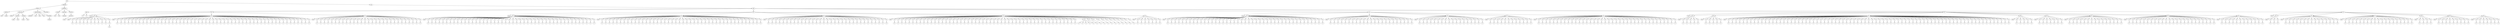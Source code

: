 digraph Tree {
	"t0" [label = "TEI"];
	"t1" [label = "teiHeader"];
	"t2" [label = "fileDesc"];
	"t3" [label = "titleStmt"];
	"t4" [label = "title"];
	"t5" [label = "author"];
	"t6" [label = "editionStmt"];
	"t7" [label = "edition"];
	"t8" [label = "respStmt"];
	"t9" [label = "name"];
	"t10" [label = "resp"];
	"t11" [label = "respStmt"];
	"t12" [label = "name"];
	"t13" [label = "resp"];
	"t14" [label = "publicationStmt"];
	"t15" [label = "publisher"];
	"t16" [label = "date"];
	"t17" [label = "idno"];
	"t18" [label = "idno"];
	"t19" [label = "availability"];
	"t20" [label = "licence"];
	"t21" [label = "sourceDesc"];
	"t22" [label = "profileDesc"];
	"t23" [label = "creation"];
	"t24" [label = "date"];
	"t25" [label = "date"];
	"t26" [label = "langUsage"];
	"t27" [label = "language"];
	"t28" [label = "textClass"];
	"t29" [label = "keywords"];
	"t30" [label = "term"];
	"t31" [label = "text"];
	"t32" [label = "body"];
	"t33" [label = "head"];
	"t34" [label = "lb"];
	"t35" [label = "hi"];
	"t36" [label = "div1"];
	"t37" [label = "head"];
	"t38" [label = "div2"];
	"t39" [label = "head"];
	"t40" [label = "sp"];
	"t41" [label = "p"];
	"t42" [label = "sp"];
	"t43" [label = "p"];
	"t44" [label = "sp"];
	"t45" [label = "p"];
	"t46" [label = "sp"];
	"t47" [label = "p"];
	"t48" [label = "sp"];
	"t49" [label = "p"];
	"t50" [label = "sp"];
	"t51" [label = "p"];
	"t52" [label = "sp"];
	"t53" [label = "p"];
	"t54" [label = "sp"];
	"t55" [label = "p"];
	"t56" [label = "sp"];
	"t57" [label = "p"];
	"t58" [label = "sp"];
	"t59" [label = "p"];
	"t60" [label = "sp"];
	"t61" [label = "p"];
	"t62" [label = "hi"];
	"t63" [label = "div2"];
	"t64" [label = "head"];
	"t65" [label = "sp"];
	"t66" [label = "p"];
	"t67" [label = "sp"];
	"t68" [label = "p"];
	"t69" [label = "sp"];
	"t70" [label = "p"];
	"t71" [label = "sp"];
	"t72" [label = "p"];
	"t73" [label = "sp"];
	"t74" [label = "p"];
	"t75" [label = "sp"];
	"t76" [label = "p"];
	"t77" [label = "sp"];
	"t78" [label = "p"];
	"t79" [label = "sp"];
	"t80" [label = "p"];
	"t81" [label = "sp"];
	"t82" [label = "p"];
	"t83" [label = "sp"];
	"t84" [label = "p"];
	"t85" [label = "sp"];
	"t86" [label = "p"];
	"t87" [label = "sp"];
	"t88" [label = "p"];
	"t89" [label = "sp"];
	"t90" [label = "p"];
	"t91" [label = "sp"];
	"t92" [label = "p"];
	"t93" [label = "sp"];
	"t94" [label = "p"];
	"t95" [label = "sp"];
	"t96" [label = "p"];
	"t97" [label = "sp"];
	"t98" [label = "p"];
	"t99" [label = "sp"];
	"t100" [label = "p"];
	"t101" [label = "sp"];
	"t102" [label = "p"];
	"t103" [label = "sp"];
	"t104" [label = "p"];
	"t105" [label = "sp"];
	"t106" [label = "p"];
	"t107" [label = "sp"];
	"t108" [label = "p"];
	"t109" [label = "sp"];
	"t110" [label = "p"];
	"t111" [label = "sp"];
	"t112" [label = "p"];
	"t113" [label = "sp"];
	"t114" [label = "p"];
	"t115" [label = "sp"];
	"t116" [label = "p"];
	"t117" [label = "sp"];
	"t118" [label = "p"];
	"t119" [label = "sp"];
	"t120" [label = "p"];
	"t121" [label = "sp"];
	"t122" [label = "p"];
	"t123" [label = "sp"];
	"t124" [label = "p"];
	"t125" [label = "sp"];
	"t126" [label = "p"];
	"t127" [label = "sp"];
	"t128" [label = "p"];
	"t129" [label = "sp"];
	"t130" [label = "p"];
	"t131" [label = "sp"];
	"t132" [label = "p"];
	"t133" [label = "sp"];
	"t134" [label = "p"];
	"t135" [label = "sp"];
	"t136" [label = "p"];
	"t137" [label = "sp"];
	"t138" [label = "p"];
	"t139" [label = "sp"];
	"t140" [label = "p"];
	"t141" [label = "sp"];
	"t142" [label = "p"];
	"t143" [label = "sp"];
	"t144" [label = "p"];
	"t145" [label = "sp"];
	"t146" [label = "p"];
	"t147" [label = "sp"];
	"t148" [label = "p"];
	"t149" [label = "sp"];
	"t150" [label = "p"];
	"t151" [label = "sp"];
	"t152" [label = "p"];
	"t153" [label = "sp"];
	"t154" [label = "p"];
	"t155" [label = "sp"];
	"t156" [label = "p"];
	"t157" [label = "sp"];
	"t158" [label = "p"];
	"t159" [label = "sp"];
	"t160" [label = "p"];
	"t161" [label = "sp"];
	"t162" [label = "p"];
	"t163" [label = "sp"];
	"t164" [label = "p"];
	"t165" [label = "sp"];
	"t166" [label = "p"];
	"t167" [label = "sp"];
	"t168" [label = "p"];
	"t169" [label = "sp"];
	"t170" [label = "p"];
	"t171" [label = "div2"];
	"t172" [label = "head"];
	"t173" [label = "sp"];
	"t174" [label = "p"];
	"t175" [label = "sp"];
	"t176" [label = "p"];
	"t177" [label = "sp"];
	"t178" [label = "p"];
	"t179" [label = "sp"];
	"t180" [label = "p"];
	"t181" [label = "sp"];
	"t182" [label = "p"];
	"t183" [label = "sp"];
	"t184" [label = "p"];
	"t185" [label = "sp"];
	"t186" [label = "p"];
	"t187" [label = "sp"];
	"t188" [label = "p"];
	"t189" [label = "sp"];
	"t190" [label = "p"];
	"t191" [label = "sp"];
	"t192" [label = "p"];
	"t193" [label = "sp"];
	"t194" [label = "p"];
	"t195" [label = "sp"];
	"t196" [label = "p"];
	"t197" [label = "sp"];
	"t198" [label = "p"];
	"t199" [label = "sp"];
	"t200" [label = "p"];
	"t201" [label = "sp"];
	"t202" [label = "p"];
	"t203" [label = "sp"];
	"t204" [label = "p"];
	"t205" [label = "sp"];
	"t206" [label = "p"];
	"t207" [label = "sp"];
	"t208" [label = "p"];
	"t209" [label = "sp"];
	"t210" [label = "p"];
	"t211" [label = "sp"];
	"t212" [label = "p"];
	"t213" [label = "sp"];
	"t214" [label = "p"];
	"t215" [label = "sp"];
	"t216" [label = "p"];
	"t217" [label = "sp"];
	"t218" [label = "p"];
	"t219" [label = "sp"];
	"t220" [label = "p"];
	"t221" [label = "sp"];
	"t222" [label = "p"];
	"t223" [label = "sp"];
	"t224" [label = "p"];
	"t225" [label = "sp"];
	"t226" [label = "p"];
	"t227" [label = "sp"];
	"t228" [label = "p"];
	"t229" [label = "sp"];
	"t230" [label = "p"];
	"t231" [label = "div1"];
	"t232" [label = "head"];
	"t233" [label = "div2"];
	"t234" [label = "head"];
	"t235" [label = "sp"];
	"t236" [label = "p"];
	"t237" [label = "sp"];
	"t238" [label = "p"];
	"t239" [label = "sp"];
	"t240" [label = "p"];
	"t241" [label = "sp"];
	"t242" [label = "p"];
	"t243" [label = "sp"];
	"t244" [label = "p"];
	"t245" [label = "sp"];
	"t246" [label = "p"];
	"t247" [label = "sp"];
	"t248" [label = "p"];
	"t249" [label = "sp"];
	"t250" [label = "p"];
	"t251" [label = "sp"];
	"t252" [label = "p"];
	"t253" [label = "sp"];
	"t254" [label = "p"];
	"t255" [label = "sp"];
	"t256" [label = "p"];
	"t257" [label = "sp"];
	"t258" [label = "p"];
	"t259" [label = "sp"];
	"t260" [label = "p"];
	"t261" [label = "sp"];
	"t262" [label = "p"];
	"t263" [label = "sp"];
	"t264" [label = "p"];
	"t265" [label = "sp"];
	"t266" [label = "p"];
	"t267" [label = "sp"];
	"t268" [label = "p"];
	"t269" [label = "sp"];
	"t270" [label = "p"];
	"t271" [label = "sp"];
	"t272" [label = "p"];
	"t273" [label = "sp"];
	"t274" [label = "p"];
	"t275" [label = "sp"];
	"t276" [label = "p"];
	"t277" [label = "sp"];
	"t278" [label = "p"];
	"t279" [label = "sp"];
	"t280" [label = "p"];
	"t281" [label = "sp"];
	"t282" [label = "p"];
	"t283" [label = "sp"];
	"t284" [label = "p"];
	"t285" [label = "sp"];
	"t286" [label = "p"];
	"t287" [label = "sp"];
	"t288" [label = "p"];
	"t289" [label = "sp"];
	"t290" [label = "p"];
	"t291" [label = "sp"];
	"t292" [label = "p"];
	"t293" [label = "sp"];
	"t294" [label = "p"];
	"t295" [label = "sp"];
	"t296" [label = "p"];
	"t297" [label = "sp"];
	"t298" [label = "p"];
	"t299" [label = "sp"];
	"t300" [label = "p"];
	"t301" [label = "sp"];
	"t302" [label = "p"];
	"t303" [label = "sp"];
	"t304" [label = "p"];
	"t305" [label = "sp"];
	"t306" [label = "p"];
	"t307" [label = "sp"];
	"t308" [label = "p"];
	"t309" [label = "sp"];
	"t310" [label = "p"];
	"t311" [label = "sp"];
	"t312" [label = "p"];
	"t313" [label = "sp"];
	"t314" [label = "p"];
	"t315" [label = "sp"];
	"t316" [label = "p"];
	"t317" [label = "sp"];
	"t318" [label = "p"];
	"t319" [label = "sp"];
	"t320" [label = "p"];
	"t321" [label = "sp"];
	"t322" [label = "p"];
	"t323" [label = "sp"];
	"t324" [label = "p"];
	"t325" [label = "sp"];
	"t326" [label = "p"];
	"t327" [label = "div2"];
	"t328" [label = "head"];
	"t329" [label = "sp"];
	"t330" [label = "p"];
	"t331" [label = "sp"];
	"t332" [label = "p"];
	"t333" [label = "sp"];
	"t334" [label = "p"];
	"t335" [label = "sp"];
	"t336" [label = "p"];
	"t337" [label = "sp"];
	"t338" [label = "p"];
	"t339" [label = "sp"];
	"t340" [label = "p"];
	"t341" [label = "sp"];
	"t342" [label = "p"];
	"t343" [label = "sp"];
	"t344" [label = "p"];
	"t345" [label = "sp"];
	"t346" [label = "p"];
	"t347" [label = "sp"];
	"t348" [label = "p"];
	"t349" [label = "sp"];
	"t350" [label = "p"];
	"t351" [label = "sp"];
	"t352" [label = "p"];
	"t353" [label = "sp"];
	"t354" [label = "p"];
	"t355" [label = "sp"];
	"t356" [label = "p"];
	"t357" [label = "sp"];
	"t358" [label = "p"];
	"t359" [label = "sp"];
	"t360" [label = "p"];
	"t361" [label = "sp"];
	"t362" [label = "p"];
	"t363" [label = "sp"];
	"t364" [label = "p"];
	"t365" [label = "sp"];
	"t366" [label = "p"];
	"t367" [label = "sp"];
	"t368" [label = "p"];
	"t369" [label = "sp"];
	"t370" [label = "p"];
	"t371" [label = "sp"];
	"t372" [label = "p"];
	"t373" [label = "sp"];
	"t374" [label = "p"];
	"t375" [label = "sp"];
	"t376" [label = "p"];
	"t377" [label = "sp"];
	"t378" [label = "p"];
	"t379" [label = "sp"];
	"t380" [label = "p"];
	"t381" [label = "sp"];
	"t382" [label = "p"];
	"t383" [label = "sp"];
	"t384" [label = "p"];
	"t385" [label = "sp"];
	"t386" [label = "p"];
	"t387" [label = "sp"];
	"t388" [label = "p"];
	"t389" [label = "sp"];
	"t390" [label = "p"];
	"t391" [label = "sp"];
	"t392" [label = "p"];
	"t393" [label = "sp"];
	"t394" [label = "p"];
	"t395" [label = "sp"];
	"t396" [label = "p"];
	"t397" [label = "sp"];
	"t398" [label = "p"];
	"t399" [label = "sp"];
	"t400" [label = "p"];
	"t401" [label = "sp"];
	"t402" [label = "p"];
	"t403" [label = "sp"];
	"t404" [label = "p"];
	"t405" [label = "sp"];
	"t406" [label = "p"];
	"t407" [label = "sp"];
	"t408" [label = "p"];
	"t409" [label = "sp"];
	"t410" [label = "p"];
	"t411" [label = "sp"];
	"t412" [label = "p"];
	"t413" [label = "sp"];
	"t414" [label = "p"];
	"t415" [label = "sp"];
	"t416" [label = "p"];
	"t417" [label = "div2"];
	"t418" [label = "head"];
	"t419" [label = "sp"];
	"t420" [label = "p"];
	"t421" [label = "sp"];
	"t422" [label = "p"];
	"t423" [label = "sp"];
	"t424" [label = "p"];
	"t425" [label = "sp"];
	"t426" [label = "p"];
	"t427" [label = "sp"];
	"t428" [label = "p"];
	"t429" [label = "sp"];
	"t430" [label = "p"];
	"t431" [label = "sp"];
	"t432" [label = "p"];
	"t433" [label = "sp"];
	"t434" [label = "p"];
	"t435" [label = "sp"];
	"t436" [label = "p"];
	"t437" [label = "sp"];
	"t438" [label = "p"];
	"t439" [label = "sp"];
	"t440" [label = "p"];
	"t441" [label = "sp"];
	"t442" [label = "p"];
	"t443" [label = "sp"];
	"t444" [label = "p"];
	"t445" [label = "sp"];
	"t446" [label = "p"];
	"t447" [label = "sp"];
	"t448" [label = "p"];
	"t449" [label = "sp"];
	"t450" [label = "p"];
	"t451" [label = "sp"];
	"t452" [label = "p"];
	"t453" [label = "sp"];
	"t454" [label = "p"];
	"t455" [label = "sp"];
	"t456" [label = "p"];
	"t457" [label = "sp"];
	"t458" [label = "p"];
	"t459" [label = "sp"];
	"t460" [label = "p"];
	"t461" [label = "sp"];
	"t462" [label = "p"];
	"t463" [label = "sp"];
	"t464" [label = "p"];
	"t465" [label = "sp"];
	"t466" [label = "p"];
	"t467" [label = "sp"];
	"t468" [label = "p"];
	"t469" [label = "sp"];
	"t470" [label = "p"];
	"t471" [label = "sp"];
	"t472" [label = "p"];
	"t473" [label = "sp"];
	"t474" [label = "p"];
	"t475" [label = "sp"];
	"t476" [label = "p"];
	"t477" [label = "sp"];
	"t478" [label = "p"];
	"t479" [label = "sp"];
	"t480" [label = "p"];
	"t481" [label = "sp"];
	"t482" [label = "p"];
	"t483" [label = "sp"];
	"t484" [label = "p"];
	"t485" [label = "div2"];
	"t486" [label = "head"];
	"t487" [label = "sp"];
	"t488" [label = "p"];
	"t489" [label = "sp"];
	"t490" [label = "p"];
	"t491" [label = "sp"];
	"t492" [label = "p"];
	"t493" [label = "sp"];
	"t494" [label = "p"];
	"t495" [label = "sp"];
	"t496" [label = "p"];
	"t497" [label = "sp"];
	"t498" [label = "p"];
	"t499" [label = "sp"];
	"t500" [label = "p"];
	"t501" [label = "sp"];
	"t502" [label = "p"];
	"t503" [label = "sp"];
	"t504" [label = "p"];
	"t505" [label = "sp"];
	"t506" [label = "p"];
	"t507" [label = "sp"];
	"t508" [label = "p"];
	"t509" [label = "sp"];
	"t510" [label = "p"];
	"t511" [label = "sp"];
	"t512" [label = "p"];
	"t513" [label = "sp"];
	"t514" [label = "p"];
	"t515" [label = "sp"];
	"t516" [label = "p"];
	"t517" [label = "sp"];
	"t518" [label = "p"];
	"t519" [label = "sp"];
	"t520" [label = "p"];
	"t521" [label = "sp"];
	"t522" [label = "p"];
	"t523" [label = "sp"];
	"t524" [label = "p"];
	"t525" [label = "sp"];
	"t526" [label = "p"];
	"t527" [label = "sp"];
	"t528" [label = "p"];
	"t529" [label = "sp"];
	"t530" [label = "p"];
	"t531" [label = "sp"];
	"t532" [label = "p"];
	"t533" [label = "sp"];
	"t534" [label = "p"];
	"t535" [label = "sp"];
	"t536" [label = "p"];
	"t537" [label = "sp"];
	"t538" [label = "p"];
	"t539" [label = "sp"];
	"t540" [label = "p"];
	"t541" [label = "sp"];
	"t542" [label = "p"];
	"t543" [label = "sp"];
	"t544" [label = "p"];
	"t545" [label = "sp"];
	"t546" [label = "p"];
	"t547" [label = "sp"];
	"t548" [label = "p"];
	"t549" [label = "sp"];
	"t550" [label = "p"];
	"t551" [label = "sp"];
	"t552" [label = "p"];
	"t553" [label = "sp"];
	"t554" [label = "p"];
	"t555" [label = "sp"];
	"t556" [label = "p"];
	"t557" [label = "sp"];
	"t558" [label = "p"];
	"t559" [label = "sp"];
	"t560" [label = "p"];
	"t561" [label = "sp"];
	"t562" [label = "p"];
	"t563" [label = "sp"];
	"t564" [label = "p"];
	"t565" [label = "sp"];
	"t566" [label = "p"];
	"t567" [label = "sp"];
	"t568" [label = "p"];
	"t569" [label = "sp"];
	"t570" [label = "p"];
	"t571" [label = "sp"];
	"t572" [label = "p"];
	"t573" [label = "sp"];
	"t574" [label = "p"];
	"t575" [label = "sp"];
	"t576" [label = "p"];
	"t577" [label = "sp"];
	"t578" [label = "p"];
	"t579" [label = "sp"];
	"t580" [label = "p"];
	"t581" [label = "sp"];
	"t582" [label = "p"];
	"t583" [label = "sp"];
	"t584" [label = "p"];
	"t585" [label = "sp"];
	"t586" [label = "p"];
	"t587" [label = "sp"];
	"t588" [label = "p"];
	"t589" [label = "p"];
	"t590" [label = "p"];
	"t591" [label = "p"];
	"t592" [label = "p"];
	"t593" [label = "sp"];
	"t594" [label = "p"];
	"t595" [label = "sp"];
	"t596" [label = "p"];
	"t597" [label = "sp"];
	"t598" [label = "p"];
	"t599" [label = "sp"];
	"t600" [label = "p"];
	"t601" [label = "sp"];
	"t602" [label = "p"];
	"t603" [label = "sp"];
	"t604" [label = "p"];
	"t605" [label = "sp"];
	"t606" [label = "p"];
	"t607" [label = "sp"];
	"t608" [label = "p"];
	"t609" [label = "sp"];
	"t610" [label = "p"];
	"t611" [label = "sp"];
	"t612" [label = "p"];
	"t613" [label = "sp"];
	"t614" [label = "p"];
	"t615" [label = "div2"];
	"t616" [label = "head"];
	"t617" [label = "sp"];
	"t618" [label = "p"];
	"t619" [label = "sp"];
	"t620" [label = "p"];
	"t621" [label = "sp"];
	"t622" [label = "p"];
	"t623" [label = "sp"];
	"t624" [label = "p"];
	"t625" [label = "sp"];
	"t626" [label = "p"];
	"t627" [label = "sp"];
	"t628" [label = "p"];
	"t629" [label = "sp"];
	"t630" [label = "p"];
	"t631" [label = "div1"];
	"t632" [label = "head"];
	"t633" [label = "div2"];
	"t634" [label = "head"];
	"t635" [label = "sp"];
	"t636" [label = "p"];
	"t637" [label = "sp"];
	"t638" [label = "p"];
	"t639" [label = "sp"];
	"t640" [label = "p"];
	"t641" [label = "sp"];
	"t642" [label = "p"];
	"t643" [label = "sp"];
	"t644" [label = "p"];
	"t645" [label = "sp"];
	"t646" [label = "p"];
	"t647" [label = "sp"];
	"t648" [label = "p"];
	"t649" [label = "sp"];
	"t650" [label = "p"];
	"t651" [label = "sp"];
	"t652" [label = "p"];
	"t653" [label = "sp"];
	"t654" [label = "p"];
	"t655" [label = "sp"];
	"t656" [label = "p"];
	"t657" [label = "sp"];
	"t658" [label = "p"];
	"t659" [label = "sp"];
	"t660" [label = "p"];
	"t661" [label = "sp"];
	"t662" [label = "p"];
	"t663" [label = "sp"];
	"t664" [label = "p"];
	"t665" [label = "sp"];
	"t666" [label = "p"];
	"t667" [label = "sp"];
	"t668" [label = "p"];
	"t669" [label = "sp"];
	"t670" [label = "p"];
	"t671" [label = "sp"];
	"t672" [label = "p"];
	"t673" [label = "sp"];
	"t674" [label = "p"];
	"t675" [label = "sp"];
	"t676" [label = "p"];
	"t677" [label = "sp"];
	"t678" [label = "p"];
	"t679" [label = "sp"];
	"t680" [label = "p"];
	"t681" [label = "sp"];
	"t682" [label = "p"];
	"t683" [label = "sp"];
	"t684" [label = "p"];
	"t685" [label = "sp"];
	"t686" [label = "p"];
	"t687" [label = "sp"];
	"t688" [label = "p"];
	"t689" [label = "sp"];
	"t690" [label = "p"];
	"t691" [label = "sp"];
	"t692" [label = "p"];
	"t693" [label = "sp"];
	"t694" [label = "p"];
	"t695" [label = "sp"];
	"t696" [label = "p"];
	"t697" [label = "sp"];
	"t698" [label = "p"];
	"t699" [label = "sp"];
	"t700" [label = "p"];
	"t701" [label = "sp"];
	"t702" [label = "p"];
	"t703" [label = "sp"];
	"t704" [label = "p"];
	"t705" [label = "sp"];
	"t706" [label = "p"];
	"t707" [label = "sp"];
	"t708" [label = "p"];
	"t709" [label = "sp"];
	"t710" [label = "p"];
	"t711" [label = "sp"];
	"t712" [label = "p"];
	"t713" [label = "sp"];
	"t714" [label = "p"];
	"t715" [label = "sp"];
	"t716" [label = "p"];
	"t717" [label = "sp"];
	"t718" [label = "p"];
	"t719" [label = "sp"];
	"t720" [label = "p"];
	"t721" [label = "div2"];
	"t722" [label = "head"];
	"t723" [label = "sp"];
	"t724" [label = "p"];
	"t725" [label = "sp"];
	"t726" [label = "p"];
	"t727" [label = "sp"];
	"t728" [label = "p"];
	"t729" [label = "sp"];
	"t730" [label = "p"];
	"t731" [label = "sp"];
	"t732" [label = "p"];
	"t733" [label = "sp"];
	"t734" [label = "p"];
	"t735" [label = "sp"];
	"t736" [label = "p"];
	"t737" [label = "sp"];
	"t738" [label = "p"];
	"t739" [label = "sp"];
	"t740" [label = "p"];
	"t741" [label = "sp"];
	"t742" [label = "p"];
	"t743" [label = "sp"];
	"t744" [label = "p"];
	"t745" [label = "sp"];
	"t746" [label = "p"];
	"t747" [label = "sp"];
	"t748" [label = "p"];
	"t749" [label = "sp"];
	"t750" [label = "p"];
	"t751" [label = "sp"];
	"t752" [label = "p"];
	"t753" [label = "sp"];
	"t754" [label = "p"];
	"t755" [label = "sp"];
	"t756" [label = "p"];
	"t757" [label = "sp"];
	"t758" [label = "p"];
	"t759" [label = "sp"];
	"t760" [label = "p"];
	"t761" [label = "sp"];
	"t762" [label = "p"];
	"t763" [label = "sp"];
	"t764" [label = "p"];
	"t765" [label = "sp"];
	"t766" [label = "p"];
	"t767" [label = "sp"];
	"t768" [label = "p"];
	"t769" [label = "div2"];
	"t770" [label = "head"];
	"t771" [label = "sp"];
	"t772" [label = "p"];
	"t773" [label = "sp"];
	"t774" [label = "p"];
	"t775" [label = "sp"];
	"t776" [label = "p"];
	"t777" [label = "sp"];
	"t778" [label = "p"];
	"t779" [label = "sp"];
	"t780" [label = "p"];
	"t781" [label = "sp"];
	"t782" [label = "p"];
	"t783" [label = "sp"];
	"t784" [label = "p"];
	"t785" [label = "sp"];
	"t786" [label = "p"];
	"t787" [label = "sp"];
	"t788" [label = "p"];
	"t789" [label = "sp"];
	"t790" [label = "p"];
	"t791" [label = "sp"];
	"t792" [label = "p"];
	"t793" [label = "sp"];
	"t794" [label = "p"];
	"t795" [label = "sp"];
	"t796" [label = "p"];
	"t797" [label = "sp"];
	"t798" [label = "p"];
	"t799" [label = "sp"];
	"t800" [label = "p"];
	"t801" [label = "sp"];
	"t802" [label = "p"];
	"t803" [label = "sp"];
	"t804" [label = "p"];
	"t805" [label = "sp"];
	"t806" [label = "p"];
	"t807" [label = "div2"];
	"t808" [label = "head"];
	"t809" [label = "sp"];
	"t810" [label = "p"];
	"t811" [label = "sp"];
	"t812" [label = "p"];
	"t813" [label = "sp"];
	"t814" [label = "p"];
	"t815" [label = "sp"];
	"t816" [label = "p"];
	"t817" [label = "sp"];
	"t818" [label = "p"];
	"t819" [label = "sp"];
	"t820" [label = "p"];
	"t821" [label = "sp"];
	"t822" [label = "p"];
	"t823" [label = "sp"];
	"t824" [label = "p"];
	"t825" [label = "sp"];
	"t826" [label = "p"];
	"t827" [label = "sp"];
	"t828" [label = "p"];
	"t829" [label = "sp"];
	"t830" [label = "p"];
	"t831" [label = "sp"];
	"t832" [label = "p"];
	"t833" [label = "div2"];
	"t834" [label = "head"];
	"t835" [label = "sp"];
	"t836" [label = "p"];
	"t837" [label = "sp"];
	"t838" [label = "p"];
	"t839" [label = "sp"];
	"t840" [label = "p"];
	"t841" [label = "sp"];
	"t842" [label = "p"];
	"t843" [label = "sp"];
	"t844" [label = "p"];
	"t845" [label = "sp"];
	"t846" [label = "p"];
	"t847" [label = "sp"];
	"t848" [label = "p"];
	"t849" [label = "sp"];
	"t850" [label = "p"];
	"t851" [label = "sp"];
	"t852" [label = "p"];
	"t853" [label = "sp"];
	"t854" [label = "p"];
	"t855" [label = "sp"];
	"t856" [label = "p"];
	"t857" [label = "sp"];
	"t858" [label = "p"];
	"t859" [label = "sp"];
	"t860" [label = "p"];
	"t861" [label = "sp"];
	"t862" [label = "p"];
	"t863" [label = "sp"];
	"t864" [label = "p"];
	"t865" [label = "sp"];
	"t866" [label = "p"];
	"t867" [label = "sp"];
	"t868" [label = "p"];
	"t869" [label = "sp"];
	"t870" [label = "p"];
	"t871" [label = "sp"];
	"t872" [label = "p"];
	"t873" [label = "sp"];
	"t874" [label = "p"];
	"t875" [label = "sp"];
	"t876" [label = "p"];
	"t877" [label = "sp"];
	"t878" [label = "p"];
	"t879" [label = "sp"];
	"t880" [label = "p"];
	"t881" [label = "sp"];
	"t882" [label = "p"];
	"t883" [label = "sp"];
	"t884" [label = "p"];
	"t885" [label = "sp"];
	"t886" [label = "p"];
	"t887" [label = "sp"];
	"t888" [label = "p"];
	"t889" [label = "sp"];
	"t890" [label = "p"];
	"t891" [label = "sp"];
	"t892" [label = "p"];
	"t893" [label = "sp"];
	"t894" [label = "p"];
	"t895" [label = "sp"];
	"t896" [label = "p"];
	"t897" [label = "sp"];
	"t898" [label = "p"];
	"t899" [label = "sp"];
	"t900" [label = "p"];
	"t901" [label = "sp"];
	"t902" [label = "p"];
	"t903" [label = "sp"];
	"t904" [label = "p"];
	"t905" [label = "sp"];
	"t906" [label = "p"];
	"t907" [label = "sp"];
	"t908" [label = "p"];
	"t909" [label = "sp"];
	"t910" [label = "p"];
	"t911" [label = "div1"];
	"t912" [label = "head"];
	"t913" [label = "div2"];
	"t914" [label = "head"];
	"t915" [label = "sp"];
	"t916" [label = "p"];
	"t917" [label = "sp"];
	"t918" [label = "p"];
	"t919" [label = "sp"];
	"t920" [label = "p"];
	"t921" [label = "sp"];
	"t922" [label = "p"];
	"t923" [label = "sp"];
	"t924" [label = "p"];
	"t925" [label = "div2"];
	"t926" [label = "head"];
	"t927" [label = "sp"];
	"t928" [label = "p"];
	"t929" [label = "sp"];
	"t930" [label = "p"];
	"t931" [label = "sp"];
	"t932" [label = "p"];
	"t933" [label = "sp"];
	"t934" [label = "p"];
	"t935" [label = "sp"];
	"t936" [label = "p"];
	"t937" [label = "div2"];
	"t938" [label = "head"];
	"t939" [label = "sp"];
	"t940" [label = "p"];
	"t941" [label = "sp"];
	"t942" [label = "p"];
	"t943" [label = "sp"];
	"t944" [label = "p"];
	"t945" [label = "sp"];
	"t946" [label = "p"];
	"t947" [label = "sp"];
	"t948" [label = "p"];
	"t949" [label = "sp"];
	"t950" [label = "p"];
	"t951" [label = "sp"];
	"t952" [label = "p"];
	"t953" [label = "sp"];
	"t954" [label = "p"];
	"t955" [label = "sp"];
	"t956" [label = "p"];
	"t957" [label = "sp"];
	"t958" [label = "p"];
	"t959" [label = "sp"];
	"t960" [label = "p"];
	"t961" [label = "sp"];
	"t962" [label = "p"];
	"t963" [label = "sp"];
	"t964" [label = "p"];
	"t965" [label = "sp"];
	"t966" [label = "p"];
	"t967" [label = "sp"];
	"t968" [label = "p"];
	"t969" [label = "sp"];
	"t970" [label = "p"];
	"t971" [label = "sp"];
	"t972" [label = "p"];
	"t973" [label = "sp"];
	"t974" [label = "p"];
	"t975" [label = "sp"];
	"t976" [label = "p"];
	"t977" [label = "sp"];
	"t978" [label = "p"];
	"t979" [label = "sp"];
	"t980" [label = "p"];
	"t981" [label = "sp"];
	"t982" [label = "p"];
	"t983" [label = "sp"];
	"t984" [label = "p"];
	"t985" [label = "sp"];
	"t986" [label = "p"];
	"t987" [label = "sp"];
	"t988" [label = "p"];
	"t989" [label = "sp"];
	"t990" [label = "p"];
	"t991" [label = "sp"];
	"t992" [label = "p"];
	"t993" [label = "sp"];
	"t994" [label = "p"];
	"t995" [label = "sp"];
	"t996" [label = "p"];
	"t997" [label = "sp"];
	"t998" [label = "p"];
	"t999" [label = "sp"];
	"t1000" [label = "p"];
	"t1001" [label = "sp"];
	"t1002" [label = "p"];
	"t1003" [label = "sp"];
	"t1004" [label = "p"];
	"t1005" [label = "sp"];
	"t1006" [label = "p"];
	"t1007" [label = "sp"];
	"t1008" [label = "p"];
	"t1009" [label = "sp"];
	"t1010" [label = "p"];
	"t1011" [label = "sp"];
	"t1012" [label = "p"];
	"t1013" [label = "sp"];
	"t1014" [label = "p"];
	"t1015" [label = "sp"];
	"t1016" [label = "p"];
	"t1017" [label = "sp"];
	"t1018" [label = "p"];
	"t1019" [label = "sp"];
	"t1020" [label = "p"];
	"t1021" [label = "sp"];
	"t1022" [label = "p"];
	"t1023" [label = "sp"];
	"t1024" [label = "p"];
	"t1025" [label = "sp"];
	"t1026" [label = "p"];
	"t1027" [label = "sp"];
	"t1028" [label = "p"];
	"t1029" [label = "sp"];
	"t1030" [label = "p"];
	"t1031" [label = "sp"];
	"t1032" [label = "p"];
	"t1033" [label = "sp"];
	"t1034" [label = "p"];
	"t1035" [label = "sp"];
	"t1036" [label = "p"];
	"t1037" [label = "sp"];
	"t1038" [label = "p"];
	"t1039" [label = "sp"];
	"t1040" [label = "p"];
	"t1041" [label = "sp"];
	"t1042" [label = "p"];
	"t1043" [label = "sp"];
	"t1044" [label = "p"];
	"t1045" [label = "sp"];
	"t1046" [label = "p"];
	"t1047" [label = "sp"];
	"t1048" [label = "p"];
	"t1049" [label = "sp"];
	"t1050" [label = "p"];
	"t1051" [label = "sp"];
	"t1052" [label = "p"];
	"t1053" [label = "sp"];
	"t1054" [label = "p"];
	"t1055" [label = "sp"];
	"t1056" [label = "p"];
	"t1057" [label = "sp"];
	"t1058" [label = "p"];
	"t1059" [label = "sp"];
	"t1060" [label = "p"];
	"t1061" [label = "sp"];
	"t1062" [label = "p"];
	"t1063" [label = "sp"];
	"t1064" [label = "p"];
	"t1065" [label = "sp"];
	"t1066" [label = "p"];
	"t1067" [label = "sp"];
	"t1068" [label = "p"];
	"t1069" [label = "sp"];
	"t1070" [label = "p"];
	"t1071" [label = "sp"];
	"t1072" [label = "p"];
	"t1073" [label = "sp"];
	"t1074" [label = "p"];
	"t1075" [label = "sp"];
	"t1076" [label = "p"];
	"t1077" [label = "sp"];
	"t1078" [label = "p"];
	"t1079" [label = "sp"];
	"t1080" [label = "p"];
	"t1081" [label = "sp"];
	"t1082" [label = "p"];
	"t1083" [label = "sp"];
	"t1084" [label = "p"];
	"t1085" [label = "sp"];
	"t1086" [label = "p"];
	"t1087" [label = "sp"];
	"t1088" [label = "p"];
	"t1089" [label = "sp"];
	"t1090" [label = "p"];
	"t1091" [label = "sp"];
	"t1092" [label = "p"];
	"t1093" [label = "div2"];
	"t1094" [label = "head"];
	"t1095" [label = "sp"];
	"t1096" [label = "p"];
	"t1097" [label = "sp"];
	"t1098" [label = "p"];
	"t1099" [label = "sp"];
	"t1100" [label = "p"];
	"t1101" [label = "sp"];
	"t1102" [label = "p"];
	"t1103" [label = "sp"];
	"t1104" [label = "p"];
	"t1105" [label = "div2"];
	"t1106" [label = "head"];
	"t1107" [label = "sp"];
	"t1108" [label = "p"];
	"t1109" [label = "sp"];
	"t1110" [label = "p"];
	"t1111" [label = "sp"];
	"t1112" [label = "p"];
	"t1113" [label = "sp"];
	"t1114" [label = "p"];
	"t1115" [label = "sp"];
	"t1116" [label = "p"];
	"t1117" [label = "sp"];
	"t1118" [label = "p"];
	"t1119" [label = "sp"];
	"t1120" [label = "p"];
	"t1121" [label = "div2"];
	"t1122" [label = "head"];
	"t1123" [label = "sp"];
	"t1124" [label = "p"];
	"t1125" [label = "sp"];
	"t1126" [label = "p"];
	"t1127" [label = "sp"];
	"t1128" [label = "p"];
	"t1129" [label = "sp"];
	"t1130" [label = "p"];
	"t1131" [label = "sp"];
	"t1132" [label = "p"];
	"t1133" [label = "sp"];
	"t1134" [label = "p"];
	"t1135" [label = "sp"];
	"t1136" [label = "p"];
	"t1137" [label = "sp"];
	"t1138" [label = "p"];
	"t1139" [label = "sp"];
	"t1140" [label = "p"];
	"t1141" [label = "sp"];
	"t1142" [label = "p"];
	"t1143" [label = "sp"];
	"t1144" [label = "p"];
	"t1145" [label = "sp"];
	"t1146" [label = "p"];
	"t1147" [label = "sp"];
	"t1148" [label = "p"];
	"t1149" [label = "sp"];
	"t1150" [label = "p"];
	"t1151" [label = "sp"];
	"t1152" [label = "p"];
	"t1153" [label = "div2"];
	"t1154" [label = "head"];
	"t1155" [label = "sp"];
	"t1156" [label = "p"];
	"t1157" [label = "sp"];
	"t1158" [label = "p"];
	"t1159" [label = "sp"];
	"t1160" [label = "p"];
	"t1161" [label = "sp"];
	"t1162" [label = "p"];
	"t1163" [label = "sp"];
	"t1164" [label = "p"];
	"t1165" [label = "sp"];
	"t1166" [label = "p"];
	"t1167" [label = "sp"];
	"t1168" [label = "p"];
	"t1169" [label = "sp"];
	"t1170" [label = "p"];
	"t1171" [label = "sp"];
	"t1172" [label = "p"];
	"t1173" [label = "sp"];
	"t1174" [label = "p"];
	"t1175" [label = "sp"];
	"t1176" [label = "p"];
	"t1177" [label = "sp"];
	"t1178" [label = "p"];
	"t1179" [label = "sp"];
	"t1180" [label = "p"];
	"t1181" [label = "sp"];
	"t1182" [label = "p"];
	"t1183" [label = "sp"];
	"t1184" [label = "p"];
	"t1185" [label = "sp"];
	"t1186" [label = "p"];
	"t1187" [label = "sp"];
	"t1188" [label = "p"];
	"t1189" [label = "sp"];
	"t1190" [label = "p"];
	"t1191" [label = "sp"];
	"t1192" [label = "p"];
	"t1193" [label = "sp"];
	"t1194" [label = "p"];
	"t1195" [label = "sp"];
	"t1196" [label = "p"];
	"t1197" [label = "sp"];
	"t1198" [label = "p"];
	"t1199" [label = "sp"];
	"t1200" [label = "p"];
	"t1201" [label = "sp"];
	"t1202" [label = "p"];
	"t1203" [label = "div2"];
	"t1204" [label = "head"];
	"t1205" [label = "sp"];
	"t1206" [label = "p"];
	"t1207" [label = "sp"];
	"t1208" [label = "p"];
	"t1209" [label = "sp"];
	"t1210" [label = "p"];
	"t1211" [label = "sp"];
	"t1212" [label = "p"];
	"t1213" [label = "sp"];
	"t1214" [label = "p"];
	"t1215" [label = "sp"];
	"t1216" [label = "p"];
	"t1217" [label = "sp"];
	"t1218" [label = "p"];
	"t1219" [label = "sp"];
	"t1220" [label = "p"];
	"t1221" [label = "sp"];
	"t1222" [label = "p"];
	"t1223" [label = "sp"];
	"t1224" [label = "p"];
	"t1225" [label = "sp"];
	"t1226" [label = "p"];
	"t1227" [label = "sp"];
	"t1228" [label = "p"];
	"t1229" [label = "div1"];
	"t1230" [label = "head"];
	"t1231" [label = "div2"];
	"t1232" [label = "head"];
	"t1233" [label = "sp"];
	"t1234" [label = "p"];
	"t1235" [label = "sp"];
	"t1236" [label = "p"];
	"t1237" [label = "sp"];
	"t1238" [label = "p"];
	"t1239" [label = "div2"];
	"t1240" [label = "head"];
	"t1241" [label = "sp"];
	"t1242" [label = "p"];
	"t1243" [label = "sp"];
	"t1244" [label = "p"];
	"t1245" [label = "sp"];
	"t1246" [label = "p"];
	"t1247" [label = "sp"];
	"t1248" [label = "p"];
	"t1249" [label = "sp"];
	"t1250" [label = "p"];
	"t1251" [label = "sp"];
	"t1252" [label = "p"];
	"t1253" [label = "sp"];
	"t1254" [label = "p"];
	"t1255" [label = "sp"];
	"t1256" [label = "p"];
	"t1257" [label = "sp"];
	"t1258" [label = "p"];
	"t1259" [label = "sp"];
	"t1260" [label = "p"];
	"t1261" [label = "sp"];
	"t1262" [label = "p"];
	"t1263" [label = "sp"];
	"t1264" [label = "p"];
	"t1265" [label = "sp"];
	"t1266" [label = "p"];
	"t1267" [label = "sp"];
	"t1268" [label = "p"];
	"t1269" [label = "sp"];
	"t1270" [label = "p"];
	"t1271" [label = "div2"];
	"t1272" [label = "head"];
	"t1273" [label = "sp"];
	"t1274" [label = "p"];
	"t1275" [label = "sp"];
	"t1276" [label = "p"];
	"t1277" [label = "sp"];
	"t1278" [label = "p"];
	"t1279" [label = "sp"];
	"t1280" [label = "p"];
	"t1281" [label = "sp"];
	"t1282" [label = "p"];
	"t1283" [label = "sp"];
	"t1284" [label = "p"];
	"t1285" [label = "sp"];
	"t1286" [label = "p"];
	"t1287" [label = "sp"];
	"t1288" [label = "p"];
	"t1289" [label = "sp"];
	"t1290" [label = "p"];
	"t1291" [label = "sp"];
	"t1292" [label = "p"];
	"t1293" [label = "sp"];
	"t1294" [label = "p"];
	"t1295" [label = "sp"];
	"t1296" [label = "p"];
	"t1297" [label = "sp"];
	"t1298" [label = "p"];
	"t1299" [label = "sp"];
	"t1300" [label = "p"];
	"t1301" [label = "sp"];
	"t1302" [label = "p"];
	"t1303" [label = "sp"];
	"t1304" [label = "p"];
	"t1305" [label = "sp"];
	"t1306" [label = "p"];
	"t1307" [label = "sp"];
	"t1308" [label = "p"];
	"t1309" [label = "sp"];
	"t1310" [label = "p"];
	"t1311" [label = "div2"];
	"t1312" [label = "head"];
	"t1313" [label = "sp"];
	"t1314" [label = "p"];
	"t1315" [label = "sp"];
	"t1316" [label = "p"];
	"t1317" [label = "sp"];
	"t1318" [label = "p"];
	"t1319" [label = "sp"];
	"t1320" [label = "p"];
	"t1321" [label = "div2"];
	"t1322" [label = "head"];
	"t1323" [label = "sp"];
	"t1324" [label = "p"];
	"t1325" [label = "sp"];
	"t1326" [label = "p"];
	"t1327" [label = "sp"];
	"t1328" [label = "p"];
	"t1329" [label = "sp"];
	"t1330" [label = "p"];
	"t1331" [label = "sp"];
	"t1332" [label = "p"];
	"t1333" [label = "sp"];
	"t1334" [label = "p"];
	"t1335" [label = "sp"];
	"t1336" [label = "p"];
	"t1337" [label = "sp"];
	"t1338" [label = "p"];
	"t1339" [label = "sp"];
	"t1340" [label = "p"];
	"t1341" [label = "div2"];
	"t1342" [label = "head"];
	"t1343" [label = "sp"];
	"t1344" [label = "p"];
	"t1345" [label = "sp"];
	"t1346" [label = "p"];
	"t1347" [label = "sp"];
	"t1348" [label = "p"];
	"t1349" [label = "sp"];
	"t1350" [label = "p"];
	"t1351" [label = "sp"];
	"t1352" [label = "p"];
	"t1353" [label = "sp"];
	"t1354" [label = "p"];
	"t1355" [label = "sp"];
	"t1356" [label = "p"];
	"t0" -> "t1";
	"t1" -> "t2";
	"t2" -> "t3";
	"t3" -> "t4";
	"t3" -> "t5";
	"t2" -> "t6";
	"t6" -> "t7";
	"t6" -> "t8";
	"t8" -> "t9";
	"t8" -> "t10";
	"t6" -> "t11";
	"t11" -> "t12";
	"t11" -> "t13";
	"t2" -> "t14";
	"t14" -> "t15";
	"t14" -> "t16";
	"t14" -> "t17";
	"t14" -> "t18";
	"t14" -> "t19";
	"t19" -> "t20";
	"t2" -> "t21";
	"t1" -> "t22";
	"t22" -> "t23";
	"t23" -> "t24";
	"t23" -> "t25";
	"t22" -> "t26";
	"t26" -> "t27";
	"t22" -> "t28";
	"t28" -> "t29";
	"t29" -> "t30";
	"t0" -> "t31";
	"t31" -> "t32";
	"t32" -> "t33";
	"t33" -> "t34";
	"t33" -> "t35";
	"t32" -> "t36";
	"t36" -> "t37";
	"t36" -> "t38";
	"t38" -> "t39";
	"t38" -> "t40";
	"t40" -> "t41";
	"t38" -> "t42";
	"t42" -> "t43";
	"t38" -> "t44";
	"t44" -> "t45";
	"t38" -> "t46";
	"t46" -> "t47";
	"t38" -> "t48";
	"t48" -> "t49";
	"t38" -> "t50";
	"t50" -> "t51";
	"t38" -> "t52";
	"t52" -> "t53";
	"t38" -> "t54";
	"t54" -> "t55";
	"t38" -> "t56";
	"t56" -> "t57";
	"t38" -> "t58";
	"t58" -> "t59";
	"t38" -> "t60";
	"t60" -> "t61";
	"t61" -> "t62";
	"t36" -> "t63";
	"t63" -> "t64";
	"t63" -> "t65";
	"t65" -> "t66";
	"t63" -> "t67";
	"t67" -> "t68";
	"t63" -> "t69";
	"t69" -> "t70";
	"t63" -> "t71";
	"t71" -> "t72";
	"t63" -> "t73";
	"t73" -> "t74";
	"t63" -> "t75";
	"t75" -> "t76";
	"t63" -> "t77";
	"t77" -> "t78";
	"t63" -> "t79";
	"t79" -> "t80";
	"t63" -> "t81";
	"t81" -> "t82";
	"t63" -> "t83";
	"t83" -> "t84";
	"t63" -> "t85";
	"t85" -> "t86";
	"t63" -> "t87";
	"t87" -> "t88";
	"t63" -> "t89";
	"t89" -> "t90";
	"t63" -> "t91";
	"t91" -> "t92";
	"t63" -> "t93";
	"t93" -> "t94";
	"t63" -> "t95";
	"t95" -> "t96";
	"t63" -> "t97";
	"t97" -> "t98";
	"t63" -> "t99";
	"t99" -> "t100";
	"t63" -> "t101";
	"t101" -> "t102";
	"t63" -> "t103";
	"t103" -> "t104";
	"t63" -> "t105";
	"t105" -> "t106";
	"t63" -> "t107";
	"t107" -> "t108";
	"t63" -> "t109";
	"t109" -> "t110";
	"t63" -> "t111";
	"t111" -> "t112";
	"t63" -> "t113";
	"t113" -> "t114";
	"t63" -> "t115";
	"t115" -> "t116";
	"t63" -> "t117";
	"t117" -> "t118";
	"t63" -> "t119";
	"t119" -> "t120";
	"t63" -> "t121";
	"t121" -> "t122";
	"t63" -> "t123";
	"t123" -> "t124";
	"t63" -> "t125";
	"t125" -> "t126";
	"t63" -> "t127";
	"t127" -> "t128";
	"t63" -> "t129";
	"t129" -> "t130";
	"t63" -> "t131";
	"t131" -> "t132";
	"t63" -> "t133";
	"t133" -> "t134";
	"t63" -> "t135";
	"t135" -> "t136";
	"t63" -> "t137";
	"t137" -> "t138";
	"t63" -> "t139";
	"t139" -> "t140";
	"t63" -> "t141";
	"t141" -> "t142";
	"t63" -> "t143";
	"t143" -> "t144";
	"t63" -> "t145";
	"t145" -> "t146";
	"t63" -> "t147";
	"t147" -> "t148";
	"t63" -> "t149";
	"t149" -> "t150";
	"t63" -> "t151";
	"t151" -> "t152";
	"t63" -> "t153";
	"t153" -> "t154";
	"t63" -> "t155";
	"t155" -> "t156";
	"t63" -> "t157";
	"t157" -> "t158";
	"t63" -> "t159";
	"t159" -> "t160";
	"t63" -> "t161";
	"t161" -> "t162";
	"t63" -> "t163";
	"t163" -> "t164";
	"t63" -> "t165";
	"t165" -> "t166";
	"t63" -> "t167";
	"t167" -> "t168";
	"t63" -> "t169";
	"t169" -> "t170";
	"t36" -> "t171";
	"t171" -> "t172";
	"t171" -> "t173";
	"t173" -> "t174";
	"t171" -> "t175";
	"t175" -> "t176";
	"t171" -> "t177";
	"t177" -> "t178";
	"t171" -> "t179";
	"t179" -> "t180";
	"t171" -> "t181";
	"t181" -> "t182";
	"t171" -> "t183";
	"t183" -> "t184";
	"t171" -> "t185";
	"t185" -> "t186";
	"t171" -> "t187";
	"t187" -> "t188";
	"t171" -> "t189";
	"t189" -> "t190";
	"t171" -> "t191";
	"t191" -> "t192";
	"t171" -> "t193";
	"t193" -> "t194";
	"t171" -> "t195";
	"t195" -> "t196";
	"t171" -> "t197";
	"t197" -> "t198";
	"t171" -> "t199";
	"t199" -> "t200";
	"t171" -> "t201";
	"t201" -> "t202";
	"t171" -> "t203";
	"t203" -> "t204";
	"t171" -> "t205";
	"t205" -> "t206";
	"t171" -> "t207";
	"t207" -> "t208";
	"t171" -> "t209";
	"t209" -> "t210";
	"t171" -> "t211";
	"t211" -> "t212";
	"t171" -> "t213";
	"t213" -> "t214";
	"t171" -> "t215";
	"t215" -> "t216";
	"t171" -> "t217";
	"t217" -> "t218";
	"t171" -> "t219";
	"t219" -> "t220";
	"t171" -> "t221";
	"t221" -> "t222";
	"t171" -> "t223";
	"t223" -> "t224";
	"t171" -> "t225";
	"t225" -> "t226";
	"t171" -> "t227";
	"t227" -> "t228";
	"t171" -> "t229";
	"t229" -> "t230";
	"t32" -> "t231";
	"t231" -> "t232";
	"t231" -> "t233";
	"t233" -> "t234";
	"t233" -> "t235";
	"t235" -> "t236";
	"t233" -> "t237";
	"t237" -> "t238";
	"t233" -> "t239";
	"t239" -> "t240";
	"t233" -> "t241";
	"t241" -> "t242";
	"t233" -> "t243";
	"t243" -> "t244";
	"t233" -> "t245";
	"t245" -> "t246";
	"t233" -> "t247";
	"t247" -> "t248";
	"t233" -> "t249";
	"t249" -> "t250";
	"t233" -> "t251";
	"t251" -> "t252";
	"t233" -> "t253";
	"t253" -> "t254";
	"t233" -> "t255";
	"t255" -> "t256";
	"t233" -> "t257";
	"t257" -> "t258";
	"t233" -> "t259";
	"t259" -> "t260";
	"t233" -> "t261";
	"t261" -> "t262";
	"t233" -> "t263";
	"t263" -> "t264";
	"t233" -> "t265";
	"t265" -> "t266";
	"t233" -> "t267";
	"t267" -> "t268";
	"t233" -> "t269";
	"t269" -> "t270";
	"t233" -> "t271";
	"t271" -> "t272";
	"t233" -> "t273";
	"t273" -> "t274";
	"t233" -> "t275";
	"t275" -> "t276";
	"t233" -> "t277";
	"t277" -> "t278";
	"t233" -> "t279";
	"t279" -> "t280";
	"t233" -> "t281";
	"t281" -> "t282";
	"t233" -> "t283";
	"t283" -> "t284";
	"t233" -> "t285";
	"t285" -> "t286";
	"t233" -> "t287";
	"t287" -> "t288";
	"t233" -> "t289";
	"t289" -> "t290";
	"t233" -> "t291";
	"t291" -> "t292";
	"t233" -> "t293";
	"t293" -> "t294";
	"t233" -> "t295";
	"t295" -> "t296";
	"t233" -> "t297";
	"t297" -> "t298";
	"t233" -> "t299";
	"t299" -> "t300";
	"t233" -> "t301";
	"t301" -> "t302";
	"t233" -> "t303";
	"t303" -> "t304";
	"t233" -> "t305";
	"t305" -> "t306";
	"t233" -> "t307";
	"t307" -> "t308";
	"t233" -> "t309";
	"t309" -> "t310";
	"t233" -> "t311";
	"t311" -> "t312";
	"t233" -> "t313";
	"t313" -> "t314";
	"t233" -> "t315";
	"t315" -> "t316";
	"t233" -> "t317";
	"t317" -> "t318";
	"t233" -> "t319";
	"t319" -> "t320";
	"t233" -> "t321";
	"t321" -> "t322";
	"t233" -> "t323";
	"t323" -> "t324";
	"t233" -> "t325";
	"t325" -> "t326";
	"t231" -> "t327";
	"t327" -> "t328";
	"t327" -> "t329";
	"t329" -> "t330";
	"t327" -> "t331";
	"t331" -> "t332";
	"t327" -> "t333";
	"t333" -> "t334";
	"t327" -> "t335";
	"t335" -> "t336";
	"t327" -> "t337";
	"t337" -> "t338";
	"t327" -> "t339";
	"t339" -> "t340";
	"t327" -> "t341";
	"t341" -> "t342";
	"t327" -> "t343";
	"t343" -> "t344";
	"t327" -> "t345";
	"t345" -> "t346";
	"t327" -> "t347";
	"t347" -> "t348";
	"t327" -> "t349";
	"t349" -> "t350";
	"t327" -> "t351";
	"t351" -> "t352";
	"t327" -> "t353";
	"t353" -> "t354";
	"t327" -> "t355";
	"t355" -> "t356";
	"t327" -> "t357";
	"t357" -> "t358";
	"t327" -> "t359";
	"t359" -> "t360";
	"t327" -> "t361";
	"t361" -> "t362";
	"t327" -> "t363";
	"t363" -> "t364";
	"t327" -> "t365";
	"t365" -> "t366";
	"t327" -> "t367";
	"t367" -> "t368";
	"t327" -> "t369";
	"t369" -> "t370";
	"t327" -> "t371";
	"t371" -> "t372";
	"t327" -> "t373";
	"t373" -> "t374";
	"t327" -> "t375";
	"t375" -> "t376";
	"t327" -> "t377";
	"t377" -> "t378";
	"t327" -> "t379";
	"t379" -> "t380";
	"t327" -> "t381";
	"t381" -> "t382";
	"t327" -> "t383";
	"t383" -> "t384";
	"t327" -> "t385";
	"t385" -> "t386";
	"t327" -> "t387";
	"t387" -> "t388";
	"t327" -> "t389";
	"t389" -> "t390";
	"t327" -> "t391";
	"t391" -> "t392";
	"t327" -> "t393";
	"t393" -> "t394";
	"t327" -> "t395";
	"t395" -> "t396";
	"t327" -> "t397";
	"t397" -> "t398";
	"t327" -> "t399";
	"t399" -> "t400";
	"t327" -> "t401";
	"t401" -> "t402";
	"t327" -> "t403";
	"t403" -> "t404";
	"t327" -> "t405";
	"t405" -> "t406";
	"t327" -> "t407";
	"t407" -> "t408";
	"t327" -> "t409";
	"t409" -> "t410";
	"t327" -> "t411";
	"t411" -> "t412";
	"t327" -> "t413";
	"t413" -> "t414";
	"t327" -> "t415";
	"t415" -> "t416";
	"t231" -> "t417";
	"t417" -> "t418";
	"t417" -> "t419";
	"t419" -> "t420";
	"t417" -> "t421";
	"t421" -> "t422";
	"t417" -> "t423";
	"t423" -> "t424";
	"t417" -> "t425";
	"t425" -> "t426";
	"t417" -> "t427";
	"t427" -> "t428";
	"t417" -> "t429";
	"t429" -> "t430";
	"t417" -> "t431";
	"t431" -> "t432";
	"t417" -> "t433";
	"t433" -> "t434";
	"t417" -> "t435";
	"t435" -> "t436";
	"t417" -> "t437";
	"t437" -> "t438";
	"t417" -> "t439";
	"t439" -> "t440";
	"t417" -> "t441";
	"t441" -> "t442";
	"t417" -> "t443";
	"t443" -> "t444";
	"t417" -> "t445";
	"t445" -> "t446";
	"t417" -> "t447";
	"t447" -> "t448";
	"t417" -> "t449";
	"t449" -> "t450";
	"t417" -> "t451";
	"t451" -> "t452";
	"t417" -> "t453";
	"t453" -> "t454";
	"t417" -> "t455";
	"t455" -> "t456";
	"t417" -> "t457";
	"t457" -> "t458";
	"t417" -> "t459";
	"t459" -> "t460";
	"t417" -> "t461";
	"t461" -> "t462";
	"t417" -> "t463";
	"t463" -> "t464";
	"t417" -> "t465";
	"t465" -> "t466";
	"t417" -> "t467";
	"t467" -> "t468";
	"t417" -> "t469";
	"t469" -> "t470";
	"t417" -> "t471";
	"t471" -> "t472";
	"t417" -> "t473";
	"t473" -> "t474";
	"t417" -> "t475";
	"t475" -> "t476";
	"t417" -> "t477";
	"t477" -> "t478";
	"t417" -> "t479";
	"t479" -> "t480";
	"t417" -> "t481";
	"t481" -> "t482";
	"t417" -> "t483";
	"t483" -> "t484";
	"t231" -> "t485";
	"t485" -> "t486";
	"t485" -> "t487";
	"t487" -> "t488";
	"t485" -> "t489";
	"t489" -> "t490";
	"t485" -> "t491";
	"t491" -> "t492";
	"t485" -> "t493";
	"t493" -> "t494";
	"t485" -> "t495";
	"t495" -> "t496";
	"t485" -> "t497";
	"t497" -> "t498";
	"t485" -> "t499";
	"t499" -> "t500";
	"t485" -> "t501";
	"t501" -> "t502";
	"t485" -> "t503";
	"t503" -> "t504";
	"t485" -> "t505";
	"t505" -> "t506";
	"t485" -> "t507";
	"t507" -> "t508";
	"t485" -> "t509";
	"t509" -> "t510";
	"t485" -> "t511";
	"t511" -> "t512";
	"t485" -> "t513";
	"t513" -> "t514";
	"t485" -> "t515";
	"t515" -> "t516";
	"t485" -> "t517";
	"t517" -> "t518";
	"t485" -> "t519";
	"t519" -> "t520";
	"t485" -> "t521";
	"t521" -> "t522";
	"t485" -> "t523";
	"t523" -> "t524";
	"t485" -> "t525";
	"t525" -> "t526";
	"t485" -> "t527";
	"t527" -> "t528";
	"t485" -> "t529";
	"t529" -> "t530";
	"t485" -> "t531";
	"t531" -> "t532";
	"t485" -> "t533";
	"t533" -> "t534";
	"t485" -> "t535";
	"t535" -> "t536";
	"t485" -> "t537";
	"t537" -> "t538";
	"t485" -> "t539";
	"t539" -> "t540";
	"t485" -> "t541";
	"t541" -> "t542";
	"t485" -> "t543";
	"t543" -> "t544";
	"t485" -> "t545";
	"t545" -> "t546";
	"t485" -> "t547";
	"t547" -> "t548";
	"t485" -> "t549";
	"t549" -> "t550";
	"t485" -> "t551";
	"t551" -> "t552";
	"t485" -> "t553";
	"t553" -> "t554";
	"t485" -> "t555";
	"t555" -> "t556";
	"t485" -> "t557";
	"t557" -> "t558";
	"t485" -> "t559";
	"t559" -> "t560";
	"t485" -> "t561";
	"t561" -> "t562";
	"t485" -> "t563";
	"t563" -> "t564";
	"t485" -> "t565";
	"t565" -> "t566";
	"t485" -> "t567";
	"t567" -> "t568";
	"t485" -> "t569";
	"t569" -> "t570";
	"t485" -> "t571";
	"t571" -> "t572";
	"t485" -> "t573";
	"t573" -> "t574";
	"t485" -> "t575";
	"t575" -> "t576";
	"t485" -> "t577";
	"t577" -> "t578";
	"t485" -> "t579";
	"t579" -> "t580";
	"t485" -> "t581";
	"t581" -> "t582";
	"t485" -> "t583";
	"t583" -> "t584";
	"t485" -> "t585";
	"t585" -> "t586";
	"t485" -> "t587";
	"t587" -> "t588";
	"t587" -> "t589";
	"t587" -> "t590";
	"t587" -> "t591";
	"t587" -> "t592";
	"t485" -> "t593";
	"t593" -> "t594";
	"t485" -> "t595";
	"t595" -> "t596";
	"t485" -> "t597";
	"t597" -> "t598";
	"t485" -> "t599";
	"t599" -> "t600";
	"t485" -> "t601";
	"t601" -> "t602";
	"t485" -> "t603";
	"t603" -> "t604";
	"t485" -> "t605";
	"t605" -> "t606";
	"t485" -> "t607";
	"t607" -> "t608";
	"t485" -> "t609";
	"t609" -> "t610";
	"t485" -> "t611";
	"t611" -> "t612";
	"t485" -> "t613";
	"t613" -> "t614";
	"t231" -> "t615";
	"t615" -> "t616";
	"t615" -> "t617";
	"t617" -> "t618";
	"t615" -> "t619";
	"t619" -> "t620";
	"t615" -> "t621";
	"t621" -> "t622";
	"t615" -> "t623";
	"t623" -> "t624";
	"t615" -> "t625";
	"t625" -> "t626";
	"t615" -> "t627";
	"t627" -> "t628";
	"t615" -> "t629";
	"t629" -> "t630";
	"t32" -> "t631";
	"t631" -> "t632";
	"t631" -> "t633";
	"t633" -> "t634";
	"t633" -> "t635";
	"t635" -> "t636";
	"t633" -> "t637";
	"t637" -> "t638";
	"t633" -> "t639";
	"t639" -> "t640";
	"t633" -> "t641";
	"t641" -> "t642";
	"t633" -> "t643";
	"t643" -> "t644";
	"t633" -> "t645";
	"t645" -> "t646";
	"t633" -> "t647";
	"t647" -> "t648";
	"t633" -> "t649";
	"t649" -> "t650";
	"t633" -> "t651";
	"t651" -> "t652";
	"t633" -> "t653";
	"t653" -> "t654";
	"t633" -> "t655";
	"t655" -> "t656";
	"t633" -> "t657";
	"t657" -> "t658";
	"t633" -> "t659";
	"t659" -> "t660";
	"t633" -> "t661";
	"t661" -> "t662";
	"t633" -> "t663";
	"t663" -> "t664";
	"t633" -> "t665";
	"t665" -> "t666";
	"t633" -> "t667";
	"t667" -> "t668";
	"t633" -> "t669";
	"t669" -> "t670";
	"t633" -> "t671";
	"t671" -> "t672";
	"t633" -> "t673";
	"t673" -> "t674";
	"t633" -> "t675";
	"t675" -> "t676";
	"t633" -> "t677";
	"t677" -> "t678";
	"t633" -> "t679";
	"t679" -> "t680";
	"t633" -> "t681";
	"t681" -> "t682";
	"t633" -> "t683";
	"t683" -> "t684";
	"t633" -> "t685";
	"t685" -> "t686";
	"t633" -> "t687";
	"t687" -> "t688";
	"t633" -> "t689";
	"t689" -> "t690";
	"t633" -> "t691";
	"t691" -> "t692";
	"t633" -> "t693";
	"t693" -> "t694";
	"t633" -> "t695";
	"t695" -> "t696";
	"t633" -> "t697";
	"t697" -> "t698";
	"t633" -> "t699";
	"t699" -> "t700";
	"t633" -> "t701";
	"t701" -> "t702";
	"t633" -> "t703";
	"t703" -> "t704";
	"t633" -> "t705";
	"t705" -> "t706";
	"t633" -> "t707";
	"t707" -> "t708";
	"t633" -> "t709";
	"t709" -> "t710";
	"t633" -> "t711";
	"t711" -> "t712";
	"t633" -> "t713";
	"t713" -> "t714";
	"t633" -> "t715";
	"t715" -> "t716";
	"t633" -> "t717";
	"t717" -> "t718";
	"t633" -> "t719";
	"t719" -> "t720";
	"t631" -> "t721";
	"t721" -> "t722";
	"t721" -> "t723";
	"t723" -> "t724";
	"t721" -> "t725";
	"t725" -> "t726";
	"t721" -> "t727";
	"t727" -> "t728";
	"t721" -> "t729";
	"t729" -> "t730";
	"t721" -> "t731";
	"t731" -> "t732";
	"t721" -> "t733";
	"t733" -> "t734";
	"t721" -> "t735";
	"t735" -> "t736";
	"t721" -> "t737";
	"t737" -> "t738";
	"t721" -> "t739";
	"t739" -> "t740";
	"t721" -> "t741";
	"t741" -> "t742";
	"t721" -> "t743";
	"t743" -> "t744";
	"t721" -> "t745";
	"t745" -> "t746";
	"t721" -> "t747";
	"t747" -> "t748";
	"t721" -> "t749";
	"t749" -> "t750";
	"t721" -> "t751";
	"t751" -> "t752";
	"t721" -> "t753";
	"t753" -> "t754";
	"t721" -> "t755";
	"t755" -> "t756";
	"t721" -> "t757";
	"t757" -> "t758";
	"t721" -> "t759";
	"t759" -> "t760";
	"t721" -> "t761";
	"t761" -> "t762";
	"t721" -> "t763";
	"t763" -> "t764";
	"t721" -> "t765";
	"t765" -> "t766";
	"t721" -> "t767";
	"t767" -> "t768";
	"t631" -> "t769";
	"t769" -> "t770";
	"t769" -> "t771";
	"t771" -> "t772";
	"t769" -> "t773";
	"t773" -> "t774";
	"t769" -> "t775";
	"t775" -> "t776";
	"t769" -> "t777";
	"t777" -> "t778";
	"t769" -> "t779";
	"t779" -> "t780";
	"t769" -> "t781";
	"t781" -> "t782";
	"t769" -> "t783";
	"t783" -> "t784";
	"t769" -> "t785";
	"t785" -> "t786";
	"t769" -> "t787";
	"t787" -> "t788";
	"t769" -> "t789";
	"t789" -> "t790";
	"t769" -> "t791";
	"t791" -> "t792";
	"t769" -> "t793";
	"t793" -> "t794";
	"t769" -> "t795";
	"t795" -> "t796";
	"t769" -> "t797";
	"t797" -> "t798";
	"t769" -> "t799";
	"t799" -> "t800";
	"t769" -> "t801";
	"t801" -> "t802";
	"t769" -> "t803";
	"t803" -> "t804";
	"t769" -> "t805";
	"t805" -> "t806";
	"t631" -> "t807";
	"t807" -> "t808";
	"t807" -> "t809";
	"t809" -> "t810";
	"t807" -> "t811";
	"t811" -> "t812";
	"t807" -> "t813";
	"t813" -> "t814";
	"t807" -> "t815";
	"t815" -> "t816";
	"t807" -> "t817";
	"t817" -> "t818";
	"t807" -> "t819";
	"t819" -> "t820";
	"t807" -> "t821";
	"t821" -> "t822";
	"t807" -> "t823";
	"t823" -> "t824";
	"t807" -> "t825";
	"t825" -> "t826";
	"t807" -> "t827";
	"t827" -> "t828";
	"t807" -> "t829";
	"t829" -> "t830";
	"t807" -> "t831";
	"t831" -> "t832";
	"t631" -> "t833";
	"t833" -> "t834";
	"t833" -> "t835";
	"t835" -> "t836";
	"t833" -> "t837";
	"t837" -> "t838";
	"t833" -> "t839";
	"t839" -> "t840";
	"t833" -> "t841";
	"t841" -> "t842";
	"t833" -> "t843";
	"t843" -> "t844";
	"t833" -> "t845";
	"t845" -> "t846";
	"t833" -> "t847";
	"t847" -> "t848";
	"t833" -> "t849";
	"t849" -> "t850";
	"t833" -> "t851";
	"t851" -> "t852";
	"t833" -> "t853";
	"t853" -> "t854";
	"t833" -> "t855";
	"t855" -> "t856";
	"t833" -> "t857";
	"t857" -> "t858";
	"t833" -> "t859";
	"t859" -> "t860";
	"t833" -> "t861";
	"t861" -> "t862";
	"t833" -> "t863";
	"t863" -> "t864";
	"t833" -> "t865";
	"t865" -> "t866";
	"t833" -> "t867";
	"t867" -> "t868";
	"t833" -> "t869";
	"t869" -> "t870";
	"t833" -> "t871";
	"t871" -> "t872";
	"t833" -> "t873";
	"t873" -> "t874";
	"t833" -> "t875";
	"t875" -> "t876";
	"t833" -> "t877";
	"t877" -> "t878";
	"t833" -> "t879";
	"t879" -> "t880";
	"t833" -> "t881";
	"t881" -> "t882";
	"t833" -> "t883";
	"t883" -> "t884";
	"t833" -> "t885";
	"t885" -> "t886";
	"t833" -> "t887";
	"t887" -> "t888";
	"t833" -> "t889";
	"t889" -> "t890";
	"t833" -> "t891";
	"t891" -> "t892";
	"t833" -> "t893";
	"t893" -> "t894";
	"t833" -> "t895";
	"t895" -> "t896";
	"t833" -> "t897";
	"t897" -> "t898";
	"t833" -> "t899";
	"t899" -> "t900";
	"t833" -> "t901";
	"t901" -> "t902";
	"t833" -> "t903";
	"t903" -> "t904";
	"t833" -> "t905";
	"t905" -> "t906";
	"t833" -> "t907";
	"t907" -> "t908";
	"t833" -> "t909";
	"t909" -> "t910";
	"t32" -> "t911";
	"t911" -> "t912";
	"t911" -> "t913";
	"t913" -> "t914";
	"t913" -> "t915";
	"t915" -> "t916";
	"t913" -> "t917";
	"t917" -> "t918";
	"t913" -> "t919";
	"t919" -> "t920";
	"t913" -> "t921";
	"t921" -> "t922";
	"t913" -> "t923";
	"t923" -> "t924";
	"t911" -> "t925";
	"t925" -> "t926";
	"t925" -> "t927";
	"t927" -> "t928";
	"t925" -> "t929";
	"t929" -> "t930";
	"t925" -> "t931";
	"t931" -> "t932";
	"t925" -> "t933";
	"t933" -> "t934";
	"t925" -> "t935";
	"t935" -> "t936";
	"t911" -> "t937";
	"t937" -> "t938";
	"t937" -> "t939";
	"t939" -> "t940";
	"t937" -> "t941";
	"t941" -> "t942";
	"t937" -> "t943";
	"t943" -> "t944";
	"t937" -> "t945";
	"t945" -> "t946";
	"t937" -> "t947";
	"t947" -> "t948";
	"t937" -> "t949";
	"t949" -> "t950";
	"t937" -> "t951";
	"t951" -> "t952";
	"t937" -> "t953";
	"t953" -> "t954";
	"t937" -> "t955";
	"t955" -> "t956";
	"t937" -> "t957";
	"t957" -> "t958";
	"t937" -> "t959";
	"t959" -> "t960";
	"t937" -> "t961";
	"t961" -> "t962";
	"t937" -> "t963";
	"t963" -> "t964";
	"t937" -> "t965";
	"t965" -> "t966";
	"t937" -> "t967";
	"t967" -> "t968";
	"t937" -> "t969";
	"t969" -> "t970";
	"t937" -> "t971";
	"t971" -> "t972";
	"t937" -> "t973";
	"t973" -> "t974";
	"t937" -> "t975";
	"t975" -> "t976";
	"t937" -> "t977";
	"t977" -> "t978";
	"t937" -> "t979";
	"t979" -> "t980";
	"t937" -> "t981";
	"t981" -> "t982";
	"t937" -> "t983";
	"t983" -> "t984";
	"t937" -> "t985";
	"t985" -> "t986";
	"t937" -> "t987";
	"t987" -> "t988";
	"t937" -> "t989";
	"t989" -> "t990";
	"t937" -> "t991";
	"t991" -> "t992";
	"t937" -> "t993";
	"t993" -> "t994";
	"t937" -> "t995";
	"t995" -> "t996";
	"t937" -> "t997";
	"t997" -> "t998";
	"t937" -> "t999";
	"t999" -> "t1000";
	"t937" -> "t1001";
	"t1001" -> "t1002";
	"t937" -> "t1003";
	"t1003" -> "t1004";
	"t937" -> "t1005";
	"t1005" -> "t1006";
	"t937" -> "t1007";
	"t1007" -> "t1008";
	"t937" -> "t1009";
	"t1009" -> "t1010";
	"t937" -> "t1011";
	"t1011" -> "t1012";
	"t937" -> "t1013";
	"t1013" -> "t1014";
	"t937" -> "t1015";
	"t1015" -> "t1016";
	"t937" -> "t1017";
	"t1017" -> "t1018";
	"t937" -> "t1019";
	"t1019" -> "t1020";
	"t937" -> "t1021";
	"t1021" -> "t1022";
	"t937" -> "t1023";
	"t1023" -> "t1024";
	"t937" -> "t1025";
	"t1025" -> "t1026";
	"t937" -> "t1027";
	"t1027" -> "t1028";
	"t937" -> "t1029";
	"t1029" -> "t1030";
	"t937" -> "t1031";
	"t1031" -> "t1032";
	"t937" -> "t1033";
	"t1033" -> "t1034";
	"t937" -> "t1035";
	"t1035" -> "t1036";
	"t937" -> "t1037";
	"t1037" -> "t1038";
	"t937" -> "t1039";
	"t1039" -> "t1040";
	"t937" -> "t1041";
	"t1041" -> "t1042";
	"t937" -> "t1043";
	"t1043" -> "t1044";
	"t937" -> "t1045";
	"t1045" -> "t1046";
	"t937" -> "t1047";
	"t1047" -> "t1048";
	"t937" -> "t1049";
	"t1049" -> "t1050";
	"t937" -> "t1051";
	"t1051" -> "t1052";
	"t937" -> "t1053";
	"t1053" -> "t1054";
	"t937" -> "t1055";
	"t1055" -> "t1056";
	"t937" -> "t1057";
	"t1057" -> "t1058";
	"t937" -> "t1059";
	"t1059" -> "t1060";
	"t937" -> "t1061";
	"t1061" -> "t1062";
	"t937" -> "t1063";
	"t1063" -> "t1064";
	"t937" -> "t1065";
	"t1065" -> "t1066";
	"t937" -> "t1067";
	"t1067" -> "t1068";
	"t937" -> "t1069";
	"t1069" -> "t1070";
	"t937" -> "t1071";
	"t1071" -> "t1072";
	"t937" -> "t1073";
	"t1073" -> "t1074";
	"t937" -> "t1075";
	"t1075" -> "t1076";
	"t937" -> "t1077";
	"t1077" -> "t1078";
	"t937" -> "t1079";
	"t1079" -> "t1080";
	"t937" -> "t1081";
	"t1081" -> "t1082";
	"t937" -> "t1083";
	"t1083" -> "t1084";
	"t937" -> "t1085";
	"t1085" -> "t1086";
	"t937" -> "t1087";
	"t1087" -> "t1088";
	"t937" -> "t1089";
	"t1089" -> "t1090";
	"t937" -> "t1091";
	"t1091" -> "t1092";
	"t911" -> "t1093";
	"t1093" -> "t1094";
	"t1093" -> "t1095";
	"t1095" -> "t1096";
	"t1093" -> "t1097";
	"t1097" -> "t1098";
	"t1093" -> "t1099";
	"t1099" -> "t1100";
	"t1093" -> "t1101";
	"t1101" -> "t1102";
	"t1093" -> "t1103";
	"t1103" -> "t1104";
	"t911" -> "t1105";
	"t1105" -> "t1106";
	"t1105" -> "t1107";
	"t1107" -> "t1108";
	"t1105" -> "t1109";
	"t1109" -> "t1110";
	"t1105" -> "t1111";
	"t1111" -> "t1112";
	"t1105" -> "t1113";
	"t1113" -> "t1114";
	"t1105" -> "t1115";
	"t1115" -> "t1116";
	"t1105" -> "t1117";
	"t1117" -> "t1118";
	"t1105" -> "t1119";
	"t1119" -> "t1120";
	"t911" -> "t1121";
	"t1121" -> "t1122";
	"t1121" -> "t1123";
	"t1123" -> "t1124";
	"t1121" -> "t1125";
	"t1125" -> "t1126";
	"t1121" -> "t1127";
	"t1127" -> "t1128";
	"t1121" -> "t1129";
	"t1129" -> "t1130";
	"t1121" -> "t1131";
	"t1131" -> "t1132";
	"t1121" -> "t1133";
	"t1133" -> "t1134";
	"t1121" -> "t1135";
	"t1135" -> "t1136";
	"t1121" -> "t1137";
	"t1137" -> "t1138";
	"t1121" -> "t1139";
	"t1139" -> "t1140";
	"t1121" -> "t1141";
	"t1141" -> "t1142";
	"t1121" -> "t1143";
	"t1143" -> "t1144";
	"t1121" -> "t1145";
	"t1145" -> "t1146";
	"t1121" -> "t1147";
	"t1147" -> "t1148";
	"t1121" -> "t1149";
	"t1149" -> "t1150";
	"t1121" -> "t1151";
	"t1151" -> "t1152";
	"t911" -> "t1153";
	"t1153" -> "t1154";
	"t1153" -> "t1155";
	"t1155" -> "t1156";
	"t1153" -> "t1157";
	"t1157" -> "t1158";
	"t1153" -> "t1159";
	"t1159" -> "t1160";
	"t1153" -> "t1161";
	"t1161" -> "t1162";
	"t1153" -> "t1163";
	"t1163" -> "t1164";
	"t1153" -> "t1165";
	"t1165" -> "t1166";
	"t1153" -> "t1167";
	"t1167" -> "t1168";
	"t1153" -> "t1169";
	"t1169" -> "t1170";
	"t1153" -> "t1171";
	"t1171" -> "t1172";
	"t1153" -> "t1173";
	"t1173" -> "t1174";
	"t1153" -> "t1175";
	"t1175" -> "t1176";
	"t1153" -> "t1177";
	"t1177" -> "t1178";
	"t1153" -> "t1179";
	"t1179" -> "t1180";
	"t1153" -> "t1181";
	"t1181" -> "t1182";
	"t1153" -> "t1183";
	"t1183" -> "t1184";
	"t1153" -> "t1185";
	"t1185" -> "t1186";
	"t1153" -> "t1187";
	"t1187" -> "t1188";
	"t1153" -> "t1189";
	"t1189" -> "t1190";
	"t1153" -> "t1191";
	"t1191" -> "t1192";
	"t1153" -> "t1193";
	"t1193" -> "t1194";
	"t1153" -> "t1195";
	"t1195" -> "t1196";
	"t1153" -> "t1197";
	"t1197" -> "t1198";
	"t1153" -> "t1199";
	"t1199" -> "t1200";
	"t1153" -> "t1201";
	"t1201" -> "t1202";
	"t911" -> "t1203";
	"t1203" -> "t1204";
	"t1203" -> "t1205";
	"t1205" -> "t1206";
	"t1203" -> "t1207";
	"t1207" -> "t1208";
	"t1203" -> "t1209";
	"t1209" -> "t1210";
	"t1203" -> "t1211";
	"t1211" -> "t1212";
	"t1203" -> "t1213";
	"t1213" -> "t1214";
	"t1203" -> "t1215";
	"t1215" -> "t1216";
	"t1203" -> "t1217";
	"t1217" -> "t1218";
	"t1203" -> "t1219";
	"t1219" -> "t1220";
	"t1203" -> "t1221";
	"t1221" -> "t1222";
	"t1203" -> "t1223";
	"t1223" -> "t1224";
	"t1203" -> "t1225";
	"t1225" -> "t1226";
	"t1203" -> "t1227";
	"t1227" -> "t1228";
	"t32" -> "t1229";
	"t1229" -> "t1230";
	"t1229" -> "t1231";
	"t1231" -> "t1232";
	"t1231" -> "t1233";
	"t1233" -> "t1234";
	"t1231" -> "t1235";
	"t1235" -> "t1236";
	"t1231" -> "t1237";
	"t1237" -> "t1238";
	"t1229" -> "t1239";
	"t1239" -> "t1240";
	"t1239" -> "t1241";
	"t1241" -> "t1242";
	"t1239" -> "t1243";
	"t1243" -> "t1244";
	"t1239" -> "t1245";
	"t1245" -> "t1246";
	"t1239" -> "t1247";
	"t1247" -> "t1248";
	"t1239" -> "t1249";
	"t1249" -> "t1250";
	"t1239" -> "t1251";
	"t1251" -> "t1252";
	"t1239" -> "t1253";
	"t1253" -> "t1254";
	"t1239" -> "t1255";
	"t1255" -> "t1256";
	"t1239" -> "t1257";
	"t1257" -> "t1258";
	"t1239" -> "t1259";
	"t1259" -> "t1260";
	"t1239" -> "t1261";
	"t1261" -> "t1262";
	"t1239" -> "t1263";
	"t1263" -> "t1264";
	"t1239" -> "t1265";
	"t1265" -> "t1266";
	"t1239" -> "t1267";
	"t1267" -> "t1268";
	"t1239" -> "t1269";
	"t1269" -> "t1270";
	"t1229" -> "t1271";
	"t1271" -> "t1272";
	"t1271" -> "t1273";
	"t1273" -> "t1274";
	"t1271" -> "t1275";
	"t1275" -> "t1276";
	"t1271" -> "t1277";
	"t1277" -> "t1278";
	"t1271" -> "t1279";
	"t1279" -> "t1280";
	"t1271" -> "t1281";
	"t1281" -> "t1282";
	"t1271" -> "t1283";
	"t1283" -> "t1284";
	"t1271" -> "t1285";
	"t1285" -> "t1286";
	"t1271" -> "t1287";
	"t1287" -> "t1288";
	"t1271" -> "t1289";
	"t1289" -> "t1290";
	"t1271" -> "t1291";
	"t1291" -> "t1292";
	"t1271" -> "t1293";
	"t1293" -> "t1294";
	"t1271" -> "t1295";
	"t1295" -> "t1296";
	"t1271" -> "t1297";
	"t1297" -> "t1298";
	"t1271" -> "t1299";
	"t1299" -> "t1300";
	"t1271" -> "t1301";
	"t1301" -> "t1302";
	"t1271" -> "t1303";
	"t1303" -> "t1304";
	"t1271" -> "t1305";
	"t1305" -> "t1306";
	"t1271" -> "t1307";
	"t1307" -> "t1308";
	"t1271" -> "t1309";
	"t1309" -> "t1310";
	"t1229" -> "t1311";
	"t1311" -> "t1312";
	"t1311" -> "t1313";
	"t1313" -> "t1314";
	"t1311" -> "t1315";
	"t1315" -> "t1316";
	"t1311" -> "t1317";
	"t1317" -> "t1318";
	"t1311" -> "t1319";
	"t1319" -> "t1320";
	"t1229" -> "t1321";
	"t1321" -> "t1322";
	"t1321" -> "t1323";
	"t1323" -> "t1324";
	"t1321" -> "t1325";
	"t1325" -> "t1326";
	"t1321" -> "t1327";
	"t1327" -> "t1328";
	"t1321" -> "t1329";
	"t1329" -> "t1330";
	"t1321" -> "t1331";
	"t1331" -> "t1332";
	"t1321" -> "t1333";
	"t1333" -> "t1334";
	"t1321" -> "t1335";
	"t1335" -> "t1336";
	"t1321" -> "t1337";
	"t1337" -> "t1338";
	"t1321" -> "t1339";
	"t1339" -> "t1340";
	"t1229" -> "t1341";
	"t1341" -> "t1342";
	"t1341" -> "t1343";
	"t1343" -> "t1344";
	"t1341" -> "t1345";
	"t1345" -> "t1346";
	"t1341" -> "t1347";
	"t1347" -> "t1348";
	"t1341" -> "t1349";
	"t1349" -> "t1350";
	"t1341" -> "t1351";
	"t1351" -> "t1352";
	"t1341" -> "t1353";
	"t1353" -> "t1354";
	"t1341" -> "t1355";
	"t1355" -> "t1356";
}

